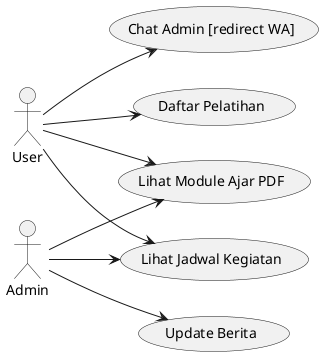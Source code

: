 @startuml
left to right direction

"User" as u
"Admin" as a

u --> (Daftar Pelatihan)
u --> (Lihat Jadwal Kegiatan)
u --> (Chat Admin [redirect WA])
u --> (Lihat Module Ajar PDF)
a --> (Update Berita)
a --> (Lihat Jadwal Kegiatan)
a --> (Lihat Module Ajar PDF)

@enduml

